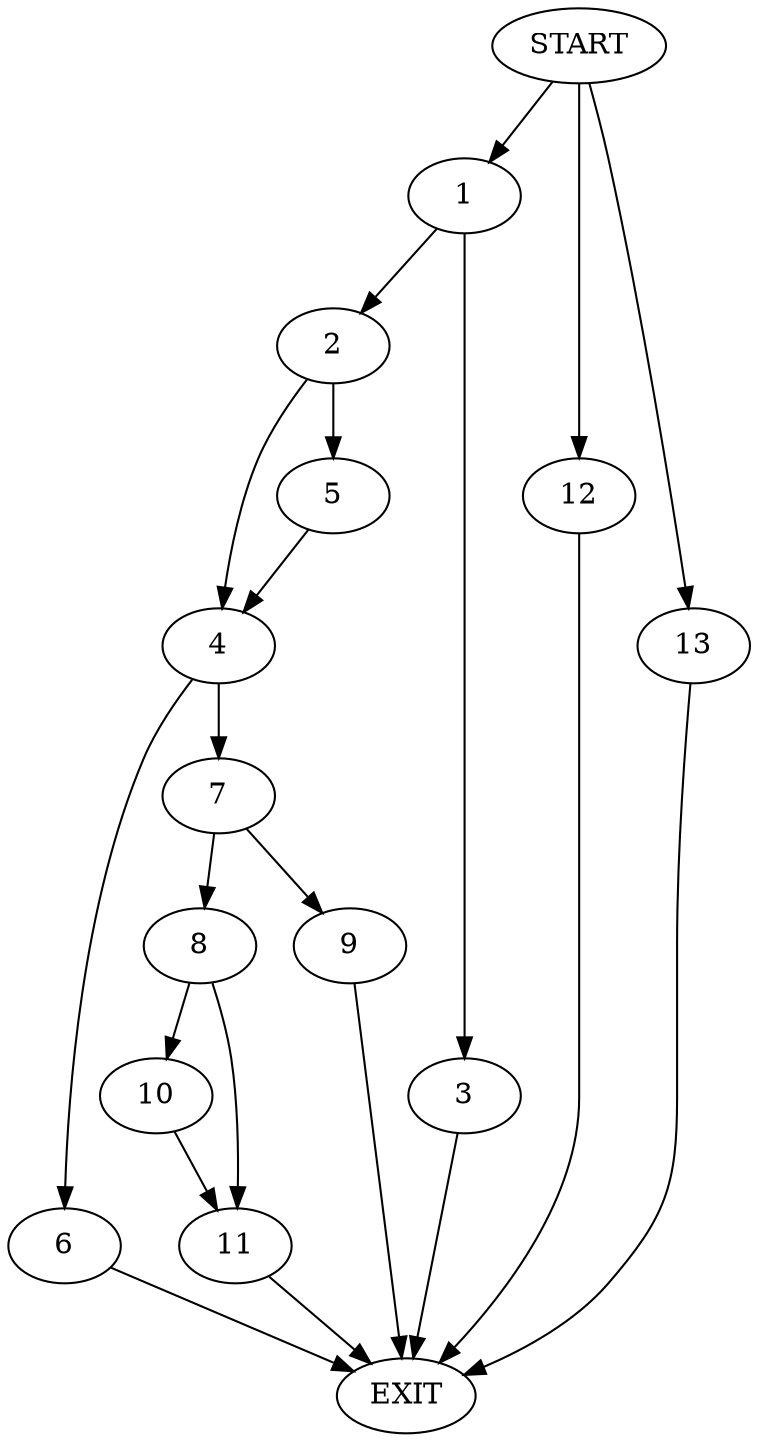 digraph {
0 [label="START"]
14 [label="EXIT"]
0 -> 1
1 -> 2
1 -> 3
2 -> 4
2 -> 5
3 -> 14
4 -> 6
4 -> 7
5 -> 4
6 -> 14
7 -> 8
7 -> 9
9 -> 14
8 -> 10
8 -> 11
11 -> 14
10 -> 11
0 -> 12
12 -> 14
0 -> 13
13 -> 14
}
